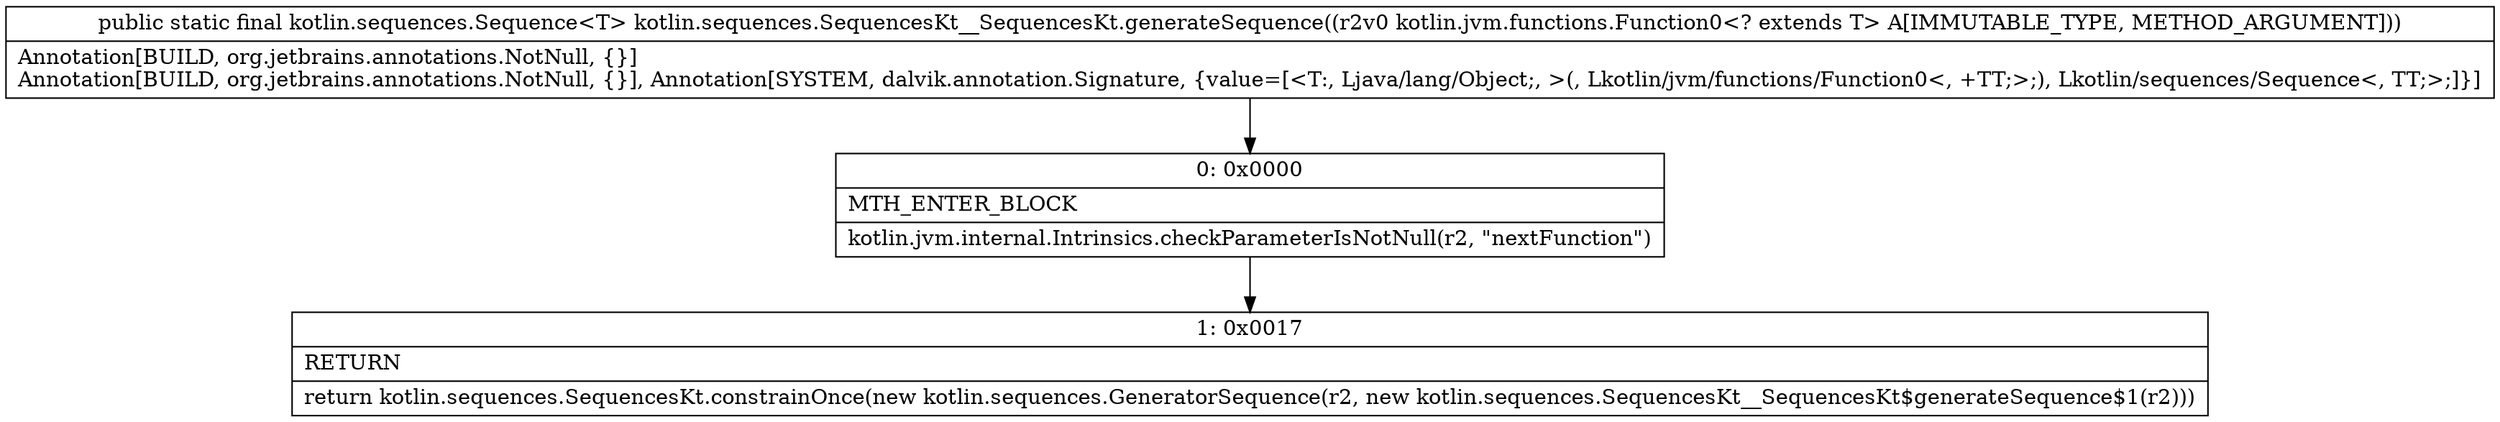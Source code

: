 digraph "CFG forkotlin.sequences.SequencesKt__SequencesKt.generateSequence(Lkotlin\/jvm\/functions\/Function0;)Lkotlin\/sequences\/Sequence;" {
Node_0 [shape=record,label="{0\:\ 0x0000|MTH_ENTER_BLOCK\l|kotlin.jvm.internal.Intrinsics.checkParameterIsNotNull(r2, \"nextFunction\")\l}"];
Node_1 [shape=record,label="{1\:\ 0x0017|RETURN\l|return kotlin.sequences.SequencesKt.constrainOnce(new kotlin.sequences.GeneratorSequence(r2, new kotlin.sequences.SequencesKt__SequencesKt$generateSequence$1(r2)))\l}"];
MethodNode[shape=record,label="{public static final kotlin.sequences.Sequence\<T\> kotlin.sequences.SequencesKt__SequencesKt.generateSequence((r2v0 kotlin.jvm.functions.Function0\<? extends T\> A[IMMUTABLE_TYPE, METHOD_ARGUMENT]))  | Annotation[BUILD, org.jetbrains.annotations.NotNull, \{\}]\lAnnotation[BUILD, org.jetbrains.annotations.NotNull, \{\}], Annotation[SYSTEM, dalvik.annotation.Signature, \{value=[\<T:, Ljava\/lang\/Object;, \>(, Lkotlin\/jvm\/functions\/Function0\<, +TT;\>;), Lkotlin\/sequences\/Sequence\<, TT;\>;]\}]\l}"];
MethodNode -> Node_0;
Node_0 -> Node_1;
}

